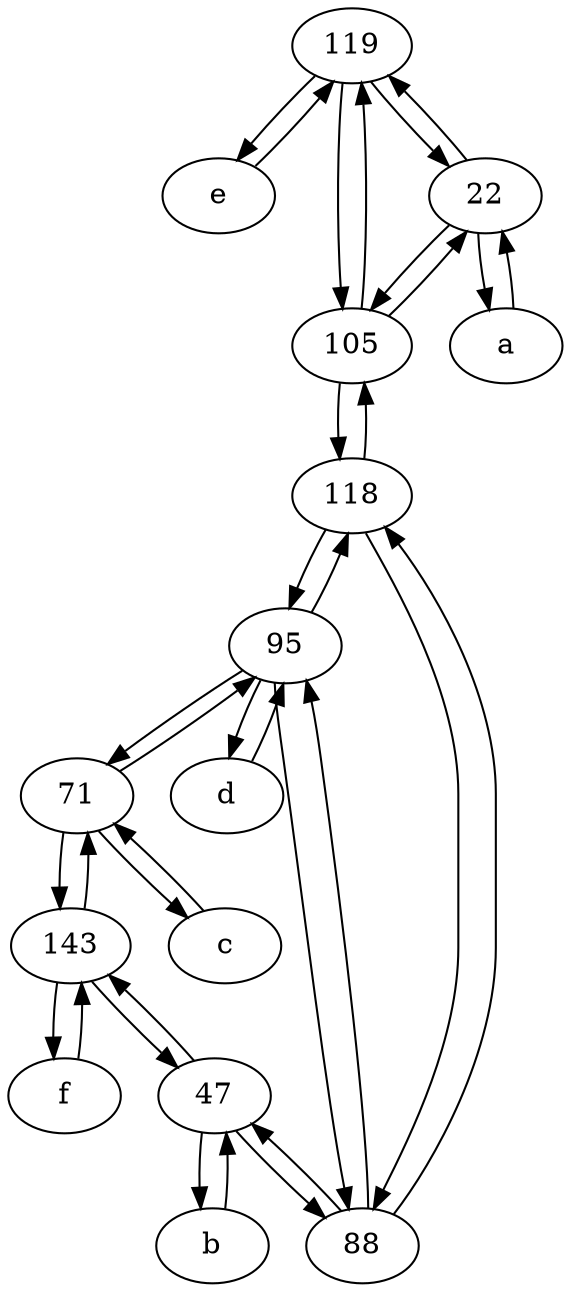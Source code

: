 digraph  {
	119;
	71;
	143;
	b [pos="50,20!"];
	95;
	e [pos="30,50!"];
	118;
	22;
	d [pos="20,30!"];
	c [pos="20,10!"];
	105;
	a [pos="40,10!"];
	88;
	f [pos="15,45!"];
	47;
	118 -> 105;
	e -> 119;
	22 -> 119;
	71 -> 95;
	71 -> c;
	d -> 95;
	47 -> 143;
	f -> 143;
	105 -> 119;
	118 -> 95;
	88 -> 47;
	105 -> 118;
	47 -> b;
	88 -> 95;
	119 -> 105;
	119 -> 22;
	b -> 47;
	143 -> f;
	71 -> 143;
	143 -> 47;
	22 -> 105;
	95 -> 88;
	105 -> 22;
	118 -> 88;
	95 -> 118;
	119 -> e;
	22 -> a;
	143 -> 71;
	95 -> d;
	a -> 22;
	47 -> 88;
	88 -> 118;
	95 -> 71;
	c -> 71;

	}